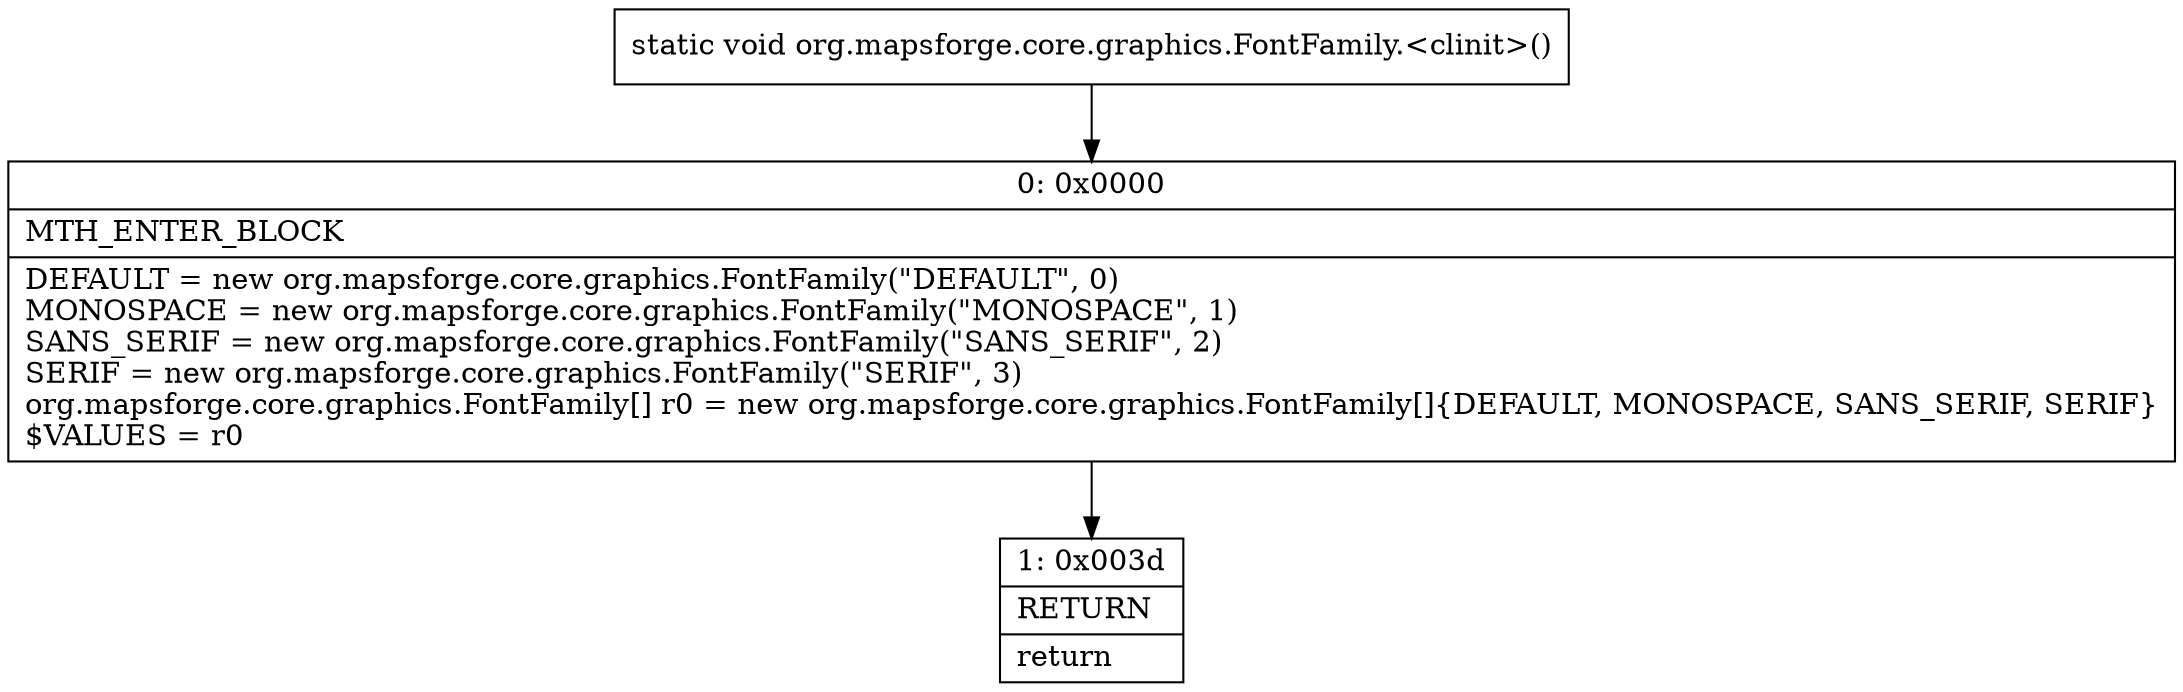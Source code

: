 digraph "CFG fororg.mapsforge.core.graphics.FontFamily.\<clinit\>()V" {
Node_0 [shape=record,label="{0\:\ 0x0000|MTH_ENTER_BLOCK\l|DEFAULT = new org.mapsforge.core.graphics.FontFamily(\"DEFAULT\", 0)\lMONOSPACE = new org.mapsforge.core.graphics.FontFamily(\"MONOSPACE\", 1)\lSANS_SERIF = new org.mapsforge.core.graphics.FontFamily(\"SANS_SERIF\", 2)\lSERIF = new org.mapsforge.core.graphics.FontFamily(\"SERIF\", 3)\lorg.mapsforge.core.graphics.FontFamily[] r0 = new org.mapsforge.core.graphics.FontFamily[]\{DEFAULT, MONOSPACE, SANS_SERIF, SERIF\}\l$VALUES = r0\l}"];
Node_1 [shape=record,label="{1\:\ 0x003d|RETURN\l|return\l}"];
MethodNode[shape=record,label="{static void org.mapsforge.core.graphics.FontFamily.\<clinit\>() }"];
MethodNode -> Node_0;
Node_0 -> Node_1;
}

